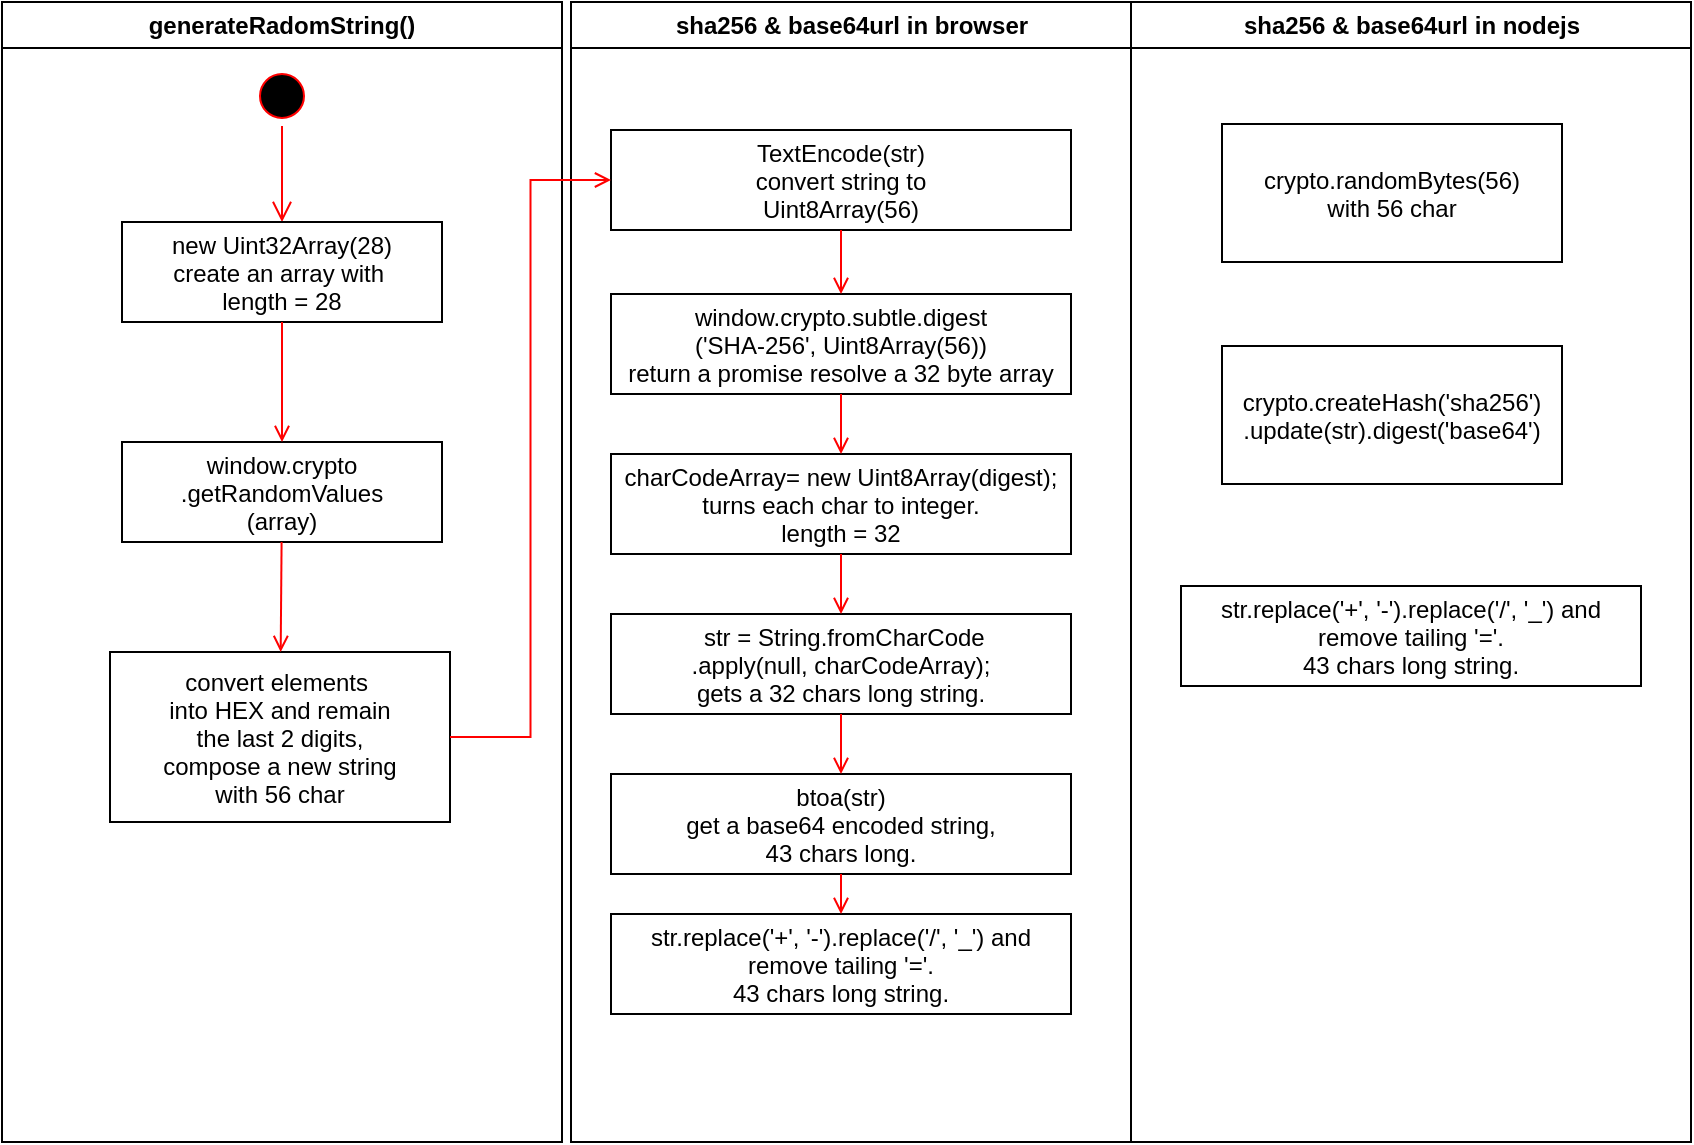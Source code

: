 <mxfile version="15.2.7" type="device"><diagram name="Page-1" id="e7e014a7-5840-1c2e-5031-d8a46d1fe8dd"><mxGraphModel dx="1406" dy="728" grid="1" gridSize="10" guides="1" tooltips="1" connect="1" arrows="1" fold="1" page="1" pageScale="1" pageWidth="1169" pageHeight="826" background="none" math="0" shadow="0"><root><mxCell id="0"/><mxCell id="1" parent="0"/><mxCell id="2" value="generateRadomString()" style="swimlane;whiteSpace=wrap" parent="1" vertex="1"><mxGeometry x="160" y="128" width="280" height="570" as="geometry"/></mxCell><mxCell id="5" value="" style="ellipse;shape=startState;fillColor=#000000;strokeColor=#ff0000;" parent="2" vertex="1"><mxGeometry x="125" y="32" width="30" height="30" as="geometry"/></mxCell><mxCell id="6" value="" style="edgeStyle=elbowEdgeStyle;elbow=horizontal;verticalAlign=bottom;endArrow=open;endSize=8;strokeColor=#FF0000;endFill=1;rounded=0;entryX=0.5;entryY=0;entryDx=0;entryDy=0;" parent="2" source="5" target="7" edge="1"><mxGeometry x="100" y="40" as="geometry"><mxPoint x="115" y="110" as="targetPoint"/></mxGeometry></mxCell><mxCell id="7" value="new Uint32Array(28)&#10;create an array with &#10;length = 28" style="" parent="2" vertex="1"><mxGeometry x="60" y="110" width="160" height="50" as="geometry"/></mxCell><mxCell id="8" value="window.crypto&#10;.getRandomValues&#10;(array)" style="" parent="2" vertex="1"><mxGeometry x="60" y="220" width="160" height="50" as="geometry"/></mxCell><mxCell id="9" value="" style="endArrow=open;strokeColor=#FF0000;endFill=1;rounded=0" parent="2" source="7" target="8" edge="1"><mxGeometry relative="1" as="geometry"/></mxCell><mxCell id="10" value="convert elements &#10;into HEX and remain &#10;the last 2 digits,&#10;compose a new string&#10;with 56 char" style="" parent="2" vertex="1"><mxGeometry x="54" y="325" width="170" height="85" as="geometry"/></mxCell><mxCell id="11" value="" style="endArrow=open;strokeColor=#FF0000;endFill=1;rounded=0" parent="2" source="8" target="10" edge="1"><mxGeometry relative="1" as="geometry"/></mxCell><mxCell id="3" value="sha256 &amp; base64url in browser" style="swimlane;whiteSpace=wrap" parent="1" vertex="1"><mxGeometry x="444.5" y="128" width="280" height="570" as="geometry"/></mxCell><mxCell id="15" value="TextEncode(str)&#10;convert string to&#10;Uint8Array(56)" style="" parent="3" vertex="1"><mxGeometry x="20" y="64" width="230" height="50" as="geometry"/></mxCell><mxCell id="16" value="window.crypto.subtle.digest&#10;('SHA-256', Uint8Array(56))&#10;return a promise resolve a 32 byte array" style="" parent="3" vertex="1"><mxGeometry x="20" y="146" width="230" height="50" as="geometry"/></mxCell><mxCell id="17" value="" style="endArrow=open;strokeColor=#FF0000;endFill=1;rounded=0" parent="3" source="15" target="16" edge="1"><mxGeometry relative="1" as="geometry"/></mxCell><mxCell id="18" value="charCodeArray= new Uint8Array(digest);&#10;turns each char to integer.&#10;length = 32" style="" parent="3" vertex="1"><mxGeometry x="20" y="226" width="230" height="50" as="geometry"/></mxCell><mxCell id="19" value="" style="endArrow=open;strokeColor=#FF0000;endFill=1;rounded=0" parent="3" source="16" target="18" edge="1"><mxGeometry relative="1" as="geometry"/></mxCell><mxCell id="acTy-S2mELgpot85nTkS-41" value=" str = String.fromCharCode&#10;.apply(null, charCodeArray);&#10;gets a 32 chars long string." style="" vertex="1" parent="3"><mxGeometry x="20" y="306" width="230" height="50" as="geometry"/></mxCell><mxCell id="acTy-S2mELgpot85nTkS-43" value="btoa(str)&#10;get a base64 encoded string, &#10;43 chars long." style="" vertex="1" parent="3"><mxGeometry x="20" y="386" width="230" height="50" as="geometry"/></mxCell><mxCell id="acTy-S2mELgpot85nTkS-44" value="str.replace('+', '-').replace('/', '_') and&#10;remove tailing '='.&#10;43 chars long string." style="" vertex="1" parent="3"><mxGeometry x="20" y="456" width="230" height="50" as="geometry"/></mxCell><mxCell id="acTy-S2mELgpot85nTkS-45" value="" style="endArrow=open;strokeColor=#FF0000;endFill=1;rounded=0;entryX=0.5;entryY=0;entryDx=0;entryDy=0;exitX=0.5;exitY=1;exitDx=0;exitDy=0;" edge="1" parent="3" source="acTy-S2mELgpot85nTkS-43" target="acTy-S2mELgpot85nTkS-44"><mxGeometry relative="1" as="geometry"><mxPoint x="-134.704" y="280" as="sourcePoint"/><mxPoint x="-135.153" y="335" as="targetPoint"/></mxGeometry></mxCell><mxCell id="acTy-S2mELgpot85nTkS-46" value="" style="endArrow=open;strokeColor=#FF0000;endFill=1;rounded=0;entryX=0.5;entryY=0;entryDx=0;entryDy=0;exitX=0.5;exitY=1;exitDx=0;exitDy=0;" edge="1" parent="3" source="acTy-S2mELgpot85nTkS-41" target="acTy-S2mELgpot85nTkS-43"><mxGeometry relative="1" as="geometry"><mxPoint x="135.5" y="362" as="sourcePoint"/><mxPoint x="-125.153" y="345" as="targetPoint"/></mxGeometry></mxCell><mxCell id="acTy-S2mELgpot85nTkS-47" value="" style="endArrow=open;strokeColor=#FF0000;endFill=1;rounded=0;exitX=0.5;exitY=1;exitDx=0;exitDy=0;entryX=0.5;entryY=0;entryDx=0;entryDy=0;" edge="1" parent="3" source="18" target="acTy-S2mELgpot85nTkS-41"><mxGeometry relative="1" as="geometry"><mxPoint x="145.5" y="292" as="sourcePoint"/><mxPoint x="-115.153" y="355" as="targetPoint"/></mxGeometry></mxCell><mxCell id="4" value="sha256 &amp; base64url in nodejs" style="swimlane;whiteSpace=wrap" parent="1" vertex="1"><mxGeometry x="724.5" y="128" width="280" height="570" as="geometry"/></mxCell><mxCell id="acTy-S2mELgpot85nTkS-48" value="crypto.randomBytes(56)&#10;with 56 char" style="" vertex="1" parent="4"><mxGeometry x="45.5" y="61" width="170" height="69" as="geometry"/></mxCell><mxCell id="acTy-S2mELgpot85nTkS-49" value="crypto.createHash('sha256')&#10;.update(str).digest('base64')" style="" vertex="1" parent="4"><mxGeometry x="45.5" y="172" width="170" height="69" as="geometry"/></mxCell><mxCell id="acTy-S2mELgpot85nTkS-51" value="str.replace('+', '-').replace('/', '_') and&#10;remove tailing '='.&#10;43 chars long string." style="" vertex="1" parent="4"><mxGeometry x="25" y="292" width="230" height="50" as="geometry"/></mxCell><mxCell id="20" value="" style="endArrow=open;strokeColor=#FF0000;endFill=1;rounded=0;entryX=0;entryY=0.5;entryDx=0;entryDy=0;exitX=1;exitY=0.5;exitDx=0;exitDy=0;edgeStyle=orthogonalEdgeStyle;" parent="1" source="10" target="15" edge="1"><mxGeometry relative="1" as="geometry"/></mxCell></root></mxGraphModel></diagram></mxfile>
